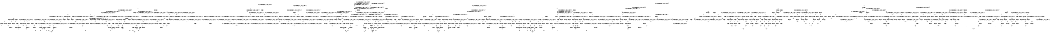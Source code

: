 digraph BCG {
size = "7, 10.5";
center = TRUE;
node [shape = circle];
0 [peripheries = 2];
0 -> 1 [label = "EX !0 !ATOMIC_EXCH_BRANCH (1, +1, TRUE, +0, 2, TRUE) !{0}"];
0 -> 2 [label = "EX !2 !ATOMIC_EXCH_BRANCH (1, +0, FALSE, +0, 3, TRUE) !{0}"];
0 -> 3 [label = "EX !1 !ATOMIC_EXCH_BRANCH (1, +0, TRUE, +0, 1, TRUE) !{0}"];
0 -> 4 [label = "EX !0 !ATOMIC_EXCH_BRANCH (1, +1, TRUE, +0, 2, TRUE) !{0}"];
1 -> 5 [label = "EX !2 !ATOMIC_EXCH_BRANCH (1, +0, FALSE, +0, 3, FALSE) !{0}"];
1 -> 6 [label = "EX !1 !ATOMIC_EXCH_BRANCH (1, +0, TRUE, +0, 1, FALSE) !{0}"];
1 -> 7 [label = "TERMINATE !0"];
2 -> 8 [label = "EX !0 !ATOMIC_EXCH_BRANCH (1, +1, TRUE, +0, 2, TRUE) !{0, 2}"];
2 -> 9 [label = "EX !1 !ATOMIC_EXCH_BRANCH (1, +0, TRUE, +0, 1, TRUE) !{0, 2}"];
2 -> 10 [label = "TERMINATE !2"];
2 -> 11 [label = "EX !0 !ATOMIC_EXCH_BRANCH (1, +1, TRUE, +0, 2, TRUE) !{0, 2}"];
3 -> 3 [label = "EX !1 !ATOMIC_EXCH_BRANCH (1, +0, TRUE, +0, 1, TRUE) !{0, 1}"];
3 -> 12 [label = "EX !0 !ATOMIC_EXCH_BRANCH (1, +1, TRUE, +0, 2, TRUE) !{0, 1}"];
3 -> 13 [label = "EX !2 !ATOMIC_EXCH_BRANCH (1, +0, FALSE, +0, 3, TRUE) !{0, 1}"];
3 -> 14 [label = "EX !0 !ATOMIC_EXCH_BRANCH (1, +1, TRUE, +0, 2, TRUE) !{0, 1}"];
4 -> 15 [label = "EX !2 !ATOMIC_EXCH_BRANCH (1, +0, FALSE, +0, 3, FALSE) !{0}"];
4 -> 16 [label = "EX !1 !ATOMIC_EXCH_BRANCH (1, +0, TRUE, +0, 1, FALSE) !{0}"];
4 -> 17 [label = "TERMINATE !0"];
5 -> 18 [label = "EX !2 !ATOMIC_EXCH_BRANCH (1, +1, TRUE, +0, 3, FALSE) !{0, 2}"];
5 -> 19 [label = "EX !1 !ATOMIC_EXCH_BRANCH (1, +0, TRUE, +0, 1, FALSE) !{0, 2}"];
5 -> 20 [label = "TERMINATE !0"];
6 -> 21 [label = "EX !2 !ATOMIC_EXCH_BRANCH (1, +0, FALSE, +0, 3, TRUE) !{0, 1}"];
6 -> 22 [label = "TERMINATE !0"];
6 -> 23 [label = "TERMINATE !1"];
7 -> 24 [label = "EX !1 !ATOMIC_EXCH_BRANCH (1, +0, TRUE, +0, 1, FALSE) !{1}"];
7 -> 25 [label = "EX !2 !ATOMIC_EXCH_BRANCH (1, +0, FALSE, +0, 3, FALSE) !{1}"];
7 -> 26 [label = "EX !1 !ATOMIC_EXCH_BRANCH (1, +0, TRUE, +0, 1, FALSE) !{1}"];
8 -> 27 [label = "EX !1 !ATOMIC_EXCH_BRANCH (1, +0, TRUE, +0, 1, FALSE) !{0, 2}"];
8 -> 28 [label = "TERMINATE !0"];
8 -> 29 [label = "TERMINATE !2"];
9 -> 9 [label = "EX !1 !ATOMIC_EXCH_BRANCH (1, +0, TRUE, +0, 1, TRUE) !{0, 1, 2}"];
9 -> 30 [label = "EX !0 !ATOMIC_EXCH_BRANCH (1, +1, TRUE, +0, 2, TRUE) !{0, 1, 2}"];
9 -> 31 [label = "TERMINATE !2"];
9 -> 32 [label = "EX !0 !ATOMIC_EXCH_BRANCH (1, +1, TRUE, +0, 2, TRUE) !{0, 1, 2}"];
10 -> 33 [label = "EX !0 !ATOMIC_EXCH_BRANCH (1, +1, TRUE, +0, 2, TRUE) !{0}"];
10 -> 34 [label = "EX !1 !ATOMIC_EXCH_BRANCH (1, +0, TRUE, +0, 1, TRUE) !{0}"];
10 -> 35 [label = "EX !0 !ATOMIC_EXCH_BRANCH (1, +1, TRUE, +0, 2, TRUE) !{0}"];
11 -> 36 [label = "EX !1 !ATOMIC_EXCH_BRANCH (1, +0, TRUE, +0, 1, FALSE) !{0, 2}"];
11 -> 37 [label = "TERMINATE !0"];
11 -> 38 [label = "TERMINATE !2"];
12 -> 6 [label = "EX !1 !ATOMIC_EXCH_BRANCH (1, +0, TRUE, +0, 1, FALSE) !{0, 1}"];
12 -> 39 [label = "EX !2 !ATOMIC_EXCH_BRANCH (1, +0, FALSE, +0, 3, FALSE) !{0, 1}"];
12 -> 40 [label = "TERMINATE !0"];
13 -> 9 [label = "EX !1 !ATOMIC_EXCH_BRANCH (1, +0, TRUE, +0, 1, TRUE) !{0, 1, 2}"];
13 -> 30 [label = "EX !0 !ATOMIC_EXCH_BRANCH (1, +1, TRUE, +0, 2, TRUE) !{0, 1, 2}"];
13 -> 31 [label = "TERMINATE !2"];
13 -> 32 [label = "EX !0 !ATOMIC_EXCH_BRANCH (1, +1, TRUE, +0, 2, TRUE) !{0, 1, 2}"];
14 -> 41 [label = "EX !1 !ATOMIC_EXCH_BRANCH (1, +0, TRUE, +0, 1, FALSE) !{0, 1}"];
14 -> 42 [label = "EX !1 !ATOMIC_EXCH_BRANCH (1, +0, TRUE, +0, 1, FALSE) !{0, 1}"];
14 -> 43 [label = "EX !2 !ATOMIC_EXCH_BRANCH (1, +0, FALSE, +0, 3, FALSE) !{0, 1}"];
14 -> 44 [label = "TERMINATE !0"];
15 -> 45 [label = "EX !2 !ATOMIC_EXCH_BRANCH (1, +1, TRUE, +0, 3, FALSE) !{0, 2}"];
15 -> 46 [label = "EX !1 !ATOMIC_EXCH_BRANCH (1, +0, TRUE, +0, 1, FALSE) !{0, 2}"];
15 -> 47 [label = "TERMINATE !0"];
16 -> 48 [label = "EX !2 !ATOMIC_EXCH_BRANCH (1, +0, FALSE, +0, 3, TRUE) !{0, 1}"];
16 -> 49 [label = "TERMINATE !0"];
16 -> 50 [label = "TERMINATE !1"];
17 -> 51 [label = "EX !1 !ATOMIC_EXCH_BRANCH (1, +0, TRUE, +0, 1, FALSE) !{1}"];
17 -> 52 [label = "EX !2 !ATOMIC_EXCH_BRANCH (1, +0, FALSE, +0, 3, FALSE) !{1}"];
18 -> 27 [label = "EX !1 !ATOMIC_EXCH_BRANCH (1, +0, TRUE, +0, 1, FALSE) !{0, 2}"];
18 -> 28 [label = "TERMINATE !0"];
18 -> 29 [label = "TERMINATE !2"];
19 -> 53 [label = "EX !2 !ATOMIC_EXCH_BRANCH (1, +1, TRUE, +0, 3, TRUE) !{0, 1, 2}"];
19 -> 54 [label = "TERMINATE !0"];
19 -> 55 [label = "TERMINATE !1"];
20 -> 56 [label = "EX !2 !ATOMIC_EXCH_BRANCH (1, +1, TRUE, +0, 3, FALSE) !{1, 2}"];
20 -> 57 [label = "EX !1 !ATOMIC_EXCH_BRANCH (1, +0, TRUE, +0, 1, FALSE) !{1, 2}"];
20 -> 58 [label = "EX !1 !ATOMIC_EXCH_BRANCH (1, +0, TRUE, +0, 1, FALSE) !{1, 2}"];
21 -> 59 [label = "TERMINATE !0"];
21 -> 60 [label = "TERMINATE !2"];
21 -> 61 [label = "TERMINATE !1"];
22 -> 62 [label = "EX !2 !ATOMIC_EXCH_BRANCH (1, +0, FALSE, +0, 3, TRUE) !{1}"];
22 -> 63 [label = "TERMINATE !1"];
23 -> 64 [label = "EX !2 !ATOMIC_EXCH_BRANCH (1, +0, FALSE, +0, 3, TRUE) !{0}"];
23 -> 65 [label = "TERMINATE !0"];
24 -> 62 [label = "EX !2 !ATOMIC_EXCH_BRANCH (1, +0, FALSE, +0, 3, TRUE) !{1}"];
24 -> 63 [label = "TERMINATE !1"];
25 -> 56 [label = "EX !2 !ATOMIC_EXCH_BRANCH (1, +1, TRUE, +0, 3, FALSE) !{1, 2}"];
25 -> 57 [label = "EX !1 !ATOMIC_EXCH_BRANCH (1, +0, TRUE, +0, 1, FALSE) !{1, 2}"];
25 -> 58 [label = "EX !1 !ATOMIC_EXCH_BRANCH (1, +0, TRUE, +0, 1, FALSE) !{1, 2}"];
26 -> 66 [label = "EX !2 !ATOMIC_EXCH_BRANCH (1, +0, FALSE, +0, 3, TRUE) !{1}"];
26 -> 67 [label = "TERMINATE !1"];
27 -> 59 [label = "TERMINATE !0"];
27 -> 60 [label = "TERMINATE !2"];
27 -> 61 [label = "TERMINATE !1"];
28 -> 68 [label = "EX !1 !ATOMIC_EXCH_BRANCH (1, +0, TRUE, +0, 1, FALSE) !{1, 2}"];
28 -> 69 [label = "TERMINATE !2"];
28 -> 70 [label = "EX !1 !ATOMIC_EXCH_BRANCH (1, +0, TRUE, +0, 1, FALSE) !{1, 2}"];
29 -> 71 [label = "EX !1 !ATOMIC_EXCH_BRANCH (1, +0, TRUE, +0, 1, FALSE) !{0}"];
29 -> 72 [label = "TERMINATE !0"];
30 -> 27 [label = "EX !1 !ATOMIC_EXCH_BRANCH (1, +0, TRUE, +0, 1, FALSE) !{0, 1, 2}"];
30 -> 73 [label = "TERMINATE !0"];
30 -> 74 [label = "TERMINATE !2"];
31 -> 34 [label = "EX !1 !ATOMIC_EXCH_BRANCH (1, +0, TRUE, +0, 1, TRUE) !{0, 1}"];
31 -> 75 [label = "EX !0 !ATOMIC_EXCH_BRANCH (1, +1, TRUE, +0, 2, TRUE) !{0, 1}"];
31 -> 76 [label = "EX !0 !ATOMIC_EXCH_BRANCH (1, +1, TRUE, +0, 2, TRUE) !{0, 1}"];
32 -> 77 [label = "EX !1 !ATOMIC_EXCH_BRANCH (1, +0, TRUE, +0, 1, FALSE) !{0, 1, 2}"];
32 -> 78 [label = "EX !1 !ATOMIC_EXCH_BRANCH (1, +0, TRUE, +0, 1, FALSE) !{0, 1, 2}"];
32 -> 79 [label = "TERMINATE !0"];
32 -> 80 [label = "TERMINATE !2"];
33 -> 71 [label = "EX !1 !ATOMIC_EXCH_BRANCH (1, +0, TRUE, +0, 1, FALSE) !{0}"];
33 -> 72 [label = "TERMINATE !0"];
34 -> 34 [label = "EX !1 !ATOMIC_EXCH_BRANCH (1, +0, TRUE, +0, 1, TRUE) !{0, 1}"];
34 -> 75 [label = "EX !0 !ATOMIC_EXCH_BRANCH (1, +1, TRUE, +0, 2, TRUE) !{0, 1}"];
34 -> 76 [label = "EX !0 !ATOMIC_EXCH_BRANCH (1, +1, TRUE, +0, 2, TRUE) !{0, 1}"];
35 -> 81 [label = "EX !1 !ATOMIC_EXCH_BRANCH (1, +0, TRUE, +0, 1, FALSE) !{0}"];
35 -> 82 [label = "TERMINATE !0"];
36 -> 83 [label = "TERMINATE !0"];
36 -> 84 [label = "TERMINATE !2"];
36 -> 85 [label = "TERMINATE !1"];
37 -> 86 [label = "EX !1 !ATOMIC_EXCH_BRANCH (1, +0, TRUE, +0, 1, FALSE) !{1, 2}"];
37 -> 87 [label = "TERMINATE !2"];
38 -> 88 [label = "EX !1 !ATOMIC_EXCH_BRANCH (1, +0, TRUE, +0, 1, FALSE) !{0}"];
38 -> 89 [label = "TERMINATE !0"];
39 -> 19 [label = "EX !1 !ATOMIC_EXCH_BRANCH (1, +0, TRUE, +0, 1, FALSE) !{0, 1, 2}"];
39 -> 90 [label = "EX !2 !ATOMIC_EXCH_BRANCH (1, +1, TRUE, +0, 3, FALSE) !{0, 1, 2}"];
39 -> 91 [label = "TERMINATE !0"];
40 -> 24 [label = "EX !1 !ATOMIC_EXCH_BRANCH (1, +0, TRUE, +0, 1, FALSE) !{1}"];
40 -> 92 [label = "EX !2 !ATOMIC_EXCH_BRANCH (1, +0, FALSE, +0, 3, FALSE) !{1}"];
40 -> 26 [label = "EX !1 !ATOMIC_EXCH_BRANCH (1, +0, TRUE, +0, 1, FALSE) !{1}"];
41 -> 93 [label = "EX !2 !ATOMIC_EXCH_BRANCH (1, +0, FALSE, +0, 3, TRUE) !{0, 1}"];
41 -> 94 [label = "TERMINATE !0"];
41 -> 95 [label = "TERMINATE !1"];
42 -> 96 [label = "EX !2 !ATOMIC_EXCH_BRANCH (1, +0, FALSE, +0, 3, TRUE) !{0, 1}"];
42 -> 97 [label = "TERMINATE !0"];
42 -> 98 [label = "TERMINATE !1"];
43 -> 99 [label = "EX !1 !ATOMIC_EXCH_BRANCH (1, +0, TRUE, +0, 1, FALSE) !{0, 1, 2}"];
43 -> 100 [label = "EX !2 !ATOMIC_EXCH_BRANCH (1, +1, TRUE, +0, 3, FALSE) !{0, 1, 2}"];
43 -> 101 [label = "TERMINATE !0"];
44 -> 102 [label = "EX !1 !ATOMIC_EXCH_BRANCH (1, +0, TRUE, +0, 1, FALSE) !{1}"];
44 -> 103 [label = "EX !2 !ATOMIC_EXCH_BRANCH (1, +0, FALSE, +0, 3, FALSE) !{1}"];
45 -> 104 [label = "EX !1 !ATOMIC_EXCH_BRANCH (1, +0, TRUE, +0, 1, FALSE) !{0, 2}"];
45 -> 105 [label = "TERMINATE !0"];
45 -> 106 [label = "TERMINATE !2"];
46 -> 107 [label = "EX !2 !ATOMIC_EXCH_BRANCH (1, +1, TRUE, +0, 3, TRUE) !{0, 1, 2}"];
46 -> 108 [label = "TERMINATE !0"];
46 -> 109 [label = "TERMINATE !1"];
47 -> 110 [label = "EX !2 !ATOMIC_EXCH_BRANCH (1, +1, TRUE, +0, 3, FALSE) !{1, 2}"];
47 -> 111 [label = "EX !1 !ATOMIC_EXCH_BRANCH (1, +0, TRUE, +0, 1, FALSE) !{1, 2}"];
48 -> 112 [label = "TERMINATE !0"];
48 -> 113 [label = "TERMINATE !2"];
48 -> 114 [label = "TERMINATE !1"];
49 -> 115 [label = "EX !2 !ATOMIC_EXCH_BRANCH (1, +0, FALSE, +0, 3, TRUE) !{1}"];
49 -> 116 [label = "TERMINATE !1"];
50 -> 117 [label = "EX !2 !ATOMIC_EXCH_BRANCH (1, +0, FALSE, +0, 3, TRUE) !{0}"];
50 -> 118 [label = "TERMINATE !0"];
51 -> 115 [label = "EX !2 !ATOMIC_EXCH_BRANCH (1, +0, FALSE, +0, 3, TRUE) !{1}"];
51 -> 116 [label = "TERMINATE !1"];
52 -> 110 [label = "EX !2 !ATOMIC_EXCH_BRANCH (1, +1, TRUE, +0, 3, FALSE) !{1, 2}"];
52 -> 111 [label = "EX !1 !ATOMIC_EXCH_BRANCH (1, +0, TRUE, +0, 1, FALSE) !{1, 2}"];
53 -> 119 [label = "TERMINATE !0"];
53 -> 120 [label = "TERMINATE !2"];
53 -> 121 [label = "TERMINATE !1"];
54 -> 122 [label = "EX !2 !ATOMIC_EXCH_BRANCH (1, +1, TRUE, +0, 3, TRUE) !{1, 2}"];
54 -> 123 [label = "TERMINATE !1"];
55 -> 124 [label = "EX !2 !ATOMIC_EXCH_BRANCH (1, +1, TRUE, +0, 3, TRUE) !{0, 2}"];
55 -> 125 [label = "TERMINATE !0"];
56 -> 68 [label = "EX !1 !ATOMIC_EXCH_BRANCH (1, +0, TRUE, +0, 1, FALSE) !{1, 2}"];
56 -> 69 [label = "TERMINATE !2"];
56 -> 70 [label = "EX !1 !ATOMIC_EXCH_BRANCH (1, +0, TRUE, +0, 1, FALSE) !{1, 2}"];
57 -> 122 [label = "EX !2 !ATOMIC_EXCH_BRANCH (1, +1, TRUE, +0, 3, TRUE) !{1, 2}"];
57 -> 123 [label = "TERMINATE !1"];
58 -> 126 [label = "EX !2 !ATOMIC_EXCH_BRANCH (1, +1, TRUE, +0, 3, TRUE) !{1, 2}"];
58 -> 127 [label = "EX !2 !ATOMIC_EXCH_BRANCH (1, +1, TRUE, +0, 3, TRUE) !{1, 2}"];
58 -> 128 [label = "TERMINATE !1"];
59 -> 129 [label = "TERMINATE !2"];
59 -> 130 [label = "TERMINATE !1"];
60 -> 131 [label = "TERMINATE !0"];
60 -> 132 [label = "TERMINATE !1"];
61 -> 133 [label = "TERMINATE !0"];
61 -> 134 [label = "TERMINATE !2"];
62 -> 129 [label = "TERMINATE !2"];
62 -> 130 [label = "TERMINATE !1"];
63 -> 135 [label = "EX !2 !ATOMIC_EXCH_BRANCH (1, +0, FALSE, +0, 3, TRUE) !{2}"];
63 -> 136 [label = "EX !2 !ATOMIC_EXCH_BRANCH (1, +0, FALSE, +0, 3, TRUE) !{2}"];
64 -> 133 [label = "TERMINATE !0"];
64 -> 134 [label = "TERMINATE !2"];
65 -> 137 [label = "EX !2 !ATOMIC_EXCH_BRANCH (1, +0, FALSE, +0, 3, TRUE) !{1, 2}"];
66 -> 138 [label = "TERMINATE !2"];
66 -> 139 [label = "TERMINATE !1"];
67 -> 140 [label = "EX !2 !ATOMIC_EXCH_BRANCH (1, +0, FALSE, +0, 3, TRUE) !{2}"];
68 -> 129 [label = "TERMINATE !2"];
68 -> 130 [label = "TERMINATE !1"];
69 -> 141 [label = "EX !1 !ATOMIC_EXCH_BRANCH (1, +0, TRUE, +0, 1, FALSE) !{1}"];
69 -> 142 [label = "EX !1 !ATOMIC_EXCH_BRANCH (1, +0, TRUE, +0, 1, FALSE) !{1}"];
70 -> 143 [label = "TERMINATE !2"];
70 -> 144 [label = "TERMINATE !1"];
71 -> 131 [label = "TERMINATE !0"];
71 -> 132 [label = "TERMINATE !1"];
72 -> 141 [label = "EX !1 !ATOMIC_EXCH_BRANCH (1, +0, TRUE, +0, 1, FALSE) !{1}"];
72 -> 142 [label = "EX !1 !ATOMIC_EXCH_BRANCH (1, +0, TRUE, +0, 1, FALSE) !{1}"];
73 -> 68 [label = "EX !1 !ATOMIC_EXCH_BRANCH (1, +0, TRUE, +0, 1, FALSE) !{1, 2}"];
73 -> 145 [label = "TERMINATE !2"];
73 -> 70 [label = "EX !1 !ATOMIC_EXCH_BRANCH (1, +0, TRUE, +0, 1, FALSE) !{1, 2}"];
74 -> 71 [label = "EX !1 !ATOMIC_EXCH_BRANCH (1, +0, TRUE, +0, 1, FALSE) !{0, 1}"];
74 -> 146 [label = "TERMINATE !0"];
75 -> 71 [label = "EX !1 !ATOMIC_EXCH_BRANCH (1, +0, TRUE, +0, 1, FALSE) !{0, 1}"];
75 -> 146 [label = "TERMINATE !0"];
76 -> 147 [label = "EX !1 !ATOMIC_EXCH_BRANCH (1, +0, TRUE, +0, 1, FALSE) !{0, 1}"];
76 -> 148 [label = "EX !1 !ATOMIC_EXCH_BRANCH (1, +0, TRUE, +0, 1, FALSE) !{0, 1}"];
76 -> 149 [label = "TERMINATE !0"];
77 -> 150 [label = "TERMINATE !0"];
77 -> 151 [label = "TERMINATE !2"];
77 -> 152 [label = "TERMINATE !1"];
78 -> 153 [label = "TERMINATE !0"];
78 -> 154 [label = "TERMINATE !2"];
78 -> 155 [label = "TERMINATE !1"];
79 -> 156 [label = "EX !1 !ATOMIC_EXCH_BRANCH (1, +0, TRUE, +0, 1, FALSE) !{1, 2}"];
79 -> 157 [label = "TERMINATE !2"];
80 -> 158 [label = "EX !1 !ATOMIC_EXCH_BRANCH (1, +0, TRUE, +0, 1, FALSE) !{0, 1}"];
80 -> 159 [label = "TERMINATE !0"];
81 -> 160 [label = "TERMINATE !0"];
81 -> 161 [label = "TERMINATE !1"];
82 -> 162 [label = "EX !1 !ATOMIC_EXCH_BRANCH (1, +0, TRUE, +0, 1, FALSE) !{1}"];
83 -> 163 [label = "TERMINATE !2"];
83 -> 164 [label = "TERMINATE !1"];
84 -> 165 [label = "TERMINATE !0"];
84 -> 166 [label = "TERMINATE !1"];
85 -> 167 [label = "TERMINATE !0"];
85 -> 168 [label = "TERMINATE !2"];
86 -> 163 [label = "TERMINATE !2"];
86 -> 164 [label = "TERMINATE !1"];
87 -> 169 [label = "EX !1 !ATOMIC_EXCH_BRANCH (1, +0, TRUE, +0, 1, FALSE) !{1}"];
88 -> 165 [label = "TERMINATE !0"];
88 -> 166 [label = "TERMINATE !1"];
89 -> 169 [label = "EX !1 !ATOMIC_EXCH_BRANCH (1, +0, TRUE, +0, 1, FALSE) !{1}"];
90 -> 27 [label = "EX !1 !ATOMIC_EXCH_BRANCH (1, +0, TRUE, +0, 1, FALSE) !{0, 1, 2}"];
90 -> 73 [label = "TERMINATE !0"];
90 -> 74 [label = "TERMINATE !2"];
91 -> 57 [label = "EX !1 !ATOMIC_EXCH_BRANCH (1, +0, TRUE, +0, 1, FALSE) !{1, 2}"];
91 -> 170 [label = "EX !2 !ATOMIC_EXCH_BRANCH (1, +1, TRUE, +0, 3, FALSE) !{1, 2}"];
91 -> 58 [label = "EX !1 !ATOMIC_EXCH_BRANCH (1, +0, TRUE, +0, 1, FALSE) !{1, 2}"];
92 -> 57 [label = "EX !1 !ATOMIC_EXCH_BRANCH (1, +0, TRUE, +0, 1, FALSE) !{1, 2}"];
92 -> 170 [label = "EX !2 !ATOMIC_EXCH_BRANCH (1, +1, TRUE, +0, 3, FALSE) !{1, 2}"];
92 -> 58 [label = "EX !1 !ATOMIC_EXCH_BRANCH (1, +0, TRUE, +0, 1, FALSE) !{1, 2}"];
93 -> 171 [label = "TERMINATE !0"];
93 -> 172 [label = "TERMINATE !2"];
93 -> 173 [label = "TERMINATE !1"];
94 -> 174 [label = "EX !2 !ATOMIC_EXCH_BRANCH (1, +0, FALSE, +0, 3, TRUE) !{1}"];
94 -> 175 [label = "TERMINATE !1"];
95 -> 176 [label = "EX !2 !ATOMIC_EXCH_BRANCH (1, +0, FALSE, +0, 3, TRUE) !{0}"];
95 -> 177 [label = "TERMINATE !0"];
96 -> 178 [label = "TERMINATE !0"];
96 -> 179 [label = "TERMINATE !2"];
96 -> 180 [label = "TERMINATE !1"];
97 -> 181 [label = "EX !2 !ATOMIC_EXCH_BRANCH (1, +0, FALSE, +0, 3, TRUE) !{1}"];
97 -> 182 [label = "TERMINATE !1"];
98 -> 183 [label = "EX !2 !ATOMIC_EXCH_BRANCH (1, +0, FALSE, +0, 3, TRUE) !{0}"];
98 -> 184 [label = "TERMINATE !0"];
99 -> 185 [label = "EX !2 !ATOMIC_EXCH_BRANCH (1, +1, TRUE, +0, 3, TRUE) !{0, 1, 2}"];
99 -> 186 [label = "TERMINATE !0"];
99 -> 187 [label = "TERMINATE !1"];
100 -> 188 [label = "EX !1 !ATOMIC_EXCH_BRANCH (1, +0, TRUE, +0, 1, FALSE) !{0, 1, 2}"];
100 -> 189 [label = "TERMINATE !0"];
100 -> 190 [label = "TERMINATE !2"];
101 -> 191 [label = "EX !1 !ATOMIC_EXCH_BRANCH (1, +0, TRUE, +0, 1, FALSE) !{1, 2}"];
101 -> 192 [label = "EX !2 !ATOMIC_EXCH_BRANCH (1, +1, TRUE, +0, 3, FALSE) !{1, 2}"];
102 -> 181 [label = "EX !2 !ATOMIC_EXCH_BRANCH (1, +0, FALSE, +0, 3, TRUE) !{1}"];
102 -> 182 [label = "TERMINATE !1"];
103 -> 191 [label = "EX !1 !ATOMIC_EXCH_BRANCH (1, +0, TRUE, +0, 1, FALSE) !{1, 2}"];
103 -> 192 [label = "EX !2 !ATOMIC_EXCH_BRANCH (1, +1, TRUE, +0, 3, FALSE) !{1, 2}"];
104 -> 112 [label = "TERMINATE !0"];
104 -> 113 [label = "TERMINATE !2"];
104 -> 114 [label = "TERMINATE !1"];
105 -> 193 [label = "EX !1 !ATOMIC_EXCH_BRANCH (1, +0, TRUE, +0, 1, FALSE) !{1, 2}"];
105 -> 194 [label = "TERMINATE !2"];
106 -> 81 [label = "EX !1 !ATOMIC_EXCH_BRANCH (1, +0, TRUE, +0, 1, FALSE) !{0}"];
106 -> 82 [label = "TERMINATE !0"];
107 -> 195 [label = "TERMINATE !0"];
107 -> 196 [label = "TERMINATE !2"];
107 -> 197 [label = "TERMINATE !1"];
108 -> 198 [label = "EX !2 !ATOMIC_EXCH_BRANCH (1, +1, TRUE, +0, 3, TRUE) !{1, 2}"];
108 -> 199 [label = "TERMINATE !1"];
109 -> 200 [label = "EX !2 !ATOMIC_EXCH_BRANCH (1, +1, TRUE, +0, 3, TRUE) !{0, 2}"];
109 -> 201 [label = "TERMINATE !0"];
110 -> 193 [label = "EX !1 !ATOMIC_EXCH_BRANCH (1, +0, TRUE, +0, 1, FALSE) !{1, 2}"];
110 -> 194 [label = "TERMINATE !2"];
111 -> 198 [label = "EX !2 !ATOMIC_EXCH_BRANCH (1, +1, TRUE, +0, 3, TRUE) !{1, 2}"];
111 -> 199 [label = "TERMINATE !1"];
112 -> 202 [label = "TERMINATE !2"];
112 -> 203 [label = "TERMINATE !1"];
113 -> 160 [label = "TERMINATE !0"];
113 -> 161 [label = "TERMINATE !1"];
114 -> 204 [label = "TERMINATE !0"];
114 -> 205 [label = "TERMINATE !2"];
115 -> 202 [label = "TERMINATE !2"];
115 -> 203 [label = "TERMINATE !1"];
116 -> 206 [label = "EX !2 !ATOMIC_EXCH_BRANCH (1, +0, FALSE, +0, 3, TRUE) !{2}"];
117 -> 204 [label = "TERMINATE !0"];
117 -> 205 [label = "TERMINATE !2"];
118 -> 207 [label = "EX !2 !ATOMIC_EXCH_BRANCH (1, +0, FALSE, +0, 3, TRUE) !{1, 2}"];
119 -> 208 [label = "TERMINATE !2"];
119 -> 209 [label = "TERMINATE !1"];
120 -> 210 [label = "TERMINATE !0"];
120 -> 211 [label = "TERMINATE !1"];
121 -> 212 [label = "TERMINATE !0"];
121 -> 213 [label = "TERMINATE !2"];
122 -> 208 [label = "TERMINATE !2"];
122 -> 209 [label = "TERMINATE !1"];
123 -> 214 [label = "EX !2 !ATOMIC_EXCH_BRANCH (1, +1, TRUE, +0, 3, TRUE) !{2}"];
123 -> 215 [label = "EX !2 !ATOMIC_EXCH_BRANCH (1, +1, TRUE, +0, 3, TRUE) !{2}"];
124 -> 212 [label = "TERMINATE !0"];
124 -> 213 [label = "TERMINATE !2"];
125 -> 216 [label = "EX !2 !ATOMIC_EXCH_BRANCH (1, +1, TRUE, +0, 3, TRUE) !{1, 2}"];
126 -> 217 [label = "TERMINATE !2"];
126 -> 218 [label = "TERMINATE !1"];
127 -> 219 [label = "TERMINATE !2"];
127 -> 220 [label = "TERMINATE !1"];
128 -> 221 [label = "EX !2 !ATOMIC_EXCH_BRANCH (1, +1, TRUE, +0, 3, TRUE) !{2}"];
129 -> 222 [label = "TERMINATE !1"];
130 -> 223 [label = "TERMINATE !2"];
131 -> 222 [label = "TERMINATE !1"];
132 -> 224 [label = "TERMINATE !0"];
133 -> 225 [label = "TERMINATE !2"];
134 -> 224 [label = "TERMINATE !0"];
135 -> 223 [label = "TERMINATE !2"];
136 -> 226 [label = "TERMINATE !2"];
137 -> 225 [label = "TERMINATE !2"];
138 -> 227 [label = "TERMINATE !1"];
139 -> 228 [label = "TERMINATE !2"];
140 -> 228 [label = "TERMINATE !2"];
141 -> 222 [label = "TERMINATE !1"];
142 -> 227 [label = "TERMINATE !1"];
143 -> 229 [label = "TERMINATE !1"];
144 -> 230 [label = "TERMINATE !2"];
145 -> 141 [label = "EX !1 !ATOMIC_EXCH_BRANCH (1, +0, TRUE, +0, 1, FALSE) !{1}"];
145 -> 142 [label = "EX !1 !ATOMIC_EXCH_BRANCH (1, +0, TRUE, +0, 1, FALSE) !{1}"];
146 -> 141 [label = "EX !1 !ATOMIC_EXCH_BRANCH (1, +0, TRUE, +0, 1, FALSE) !{1}"];
146 -> 142 [label = "EX !1 !ATOMIC_EXCH_BRANCH (1, +0, TRUE, +0, 1, FALSE) !{1}"];
147 -> 231 [label = "TERMINATE !0"];
147 -> 232 [label = "TERMINATE !1"];
148 -> 233 [label = "TERMINATE !0"];
148 -> 234 [label = "TERMINATE !1"];
149 -> 235 [label = "EX !1 !ATOMIC_EXCH_BRANCH (1, +0, TRUE, +0, 1, FALSE) !{1}"];
150 -> 236 [label = "TERMINATE !2"];
150 -> 237 [label = "TERMINATE !1"];
151 -> 238 [label = "TERMINATE !0"];
151 -> 239 [label = "TERMINATE !1"];
152 -> 240 [label = "TERMINATE !0"];
152 -> 241 [label = "TERMINATE !2"];
153 -> 242 [label = "TERMINATE !2"];
153 -> 243 [label = "TERMINATE !1"];
154 -> 244 [label = "TERMINATE !0"];
154 -> 245 [label = "TERMINATE !1"];
155 -> 246 [label = "TERMINATE !0"];
155 -> 247 [label = "TERMINATE !2"];
156 -> 242 [label = "TERMINATE !2"];
156 -> 243 [label = "TERMINATE !1"];
157 -> 248 [label = "EX !1 !ATOMIC_EXCH_BRANCH (1, +0, TRUE, +0, 1, FALSE) !{1}"];
158 -> 244 [label = "TERMINATE !0"];
158 -> 245 [label = "TERMINATE !1"];
159 -> 248 [label = "EX !1 !ATOMIC_EXCH_BRANCH (1, +0, TRUE, +0, 1, FALSE) !{1}"];
160 -> 249 [label = "TERMINATE !1"];
161 -> 250 [label = "TERMINATE !0"];
162 -> 249 [label = "TERMINATE !1"];
163 -> 251 [label = "TERMINATE !1"];
164 -> 252 [label = "TERMINATE !2"];
165 -> 251 [label = "TERMINATE !1"];
166 -> 253 [label = "TERMINATE !0"];
167 -> 254 [label = "TERMINATE !2"];
168 -> 253 [label = "TERMINATE !0"];
169 -> 251 [label = "TERMINATE !1"];
170 -> 68 [label = "EX !1 !ATOMIC_EXCH_BRANCH (1, +0, TRUE, +0, 1, FALSE) !{1, 2}"];
170 -> 145 [label = "TERMINATE !2"];
170 -> 70 [label = "EX !1 !ATOMIC_EXCH_BRANCH (1, +0, TRUE, +0, 1, FALSE) !{1, 2}"];
171 -> 255 [label = "TERMINATE !2"];
171 -> 256 [label = "TERMINATE !1"];
172 -> 231 [label = "TERMINATE !0"];
172 -> 232 [label = "TERMINATE !1"];
173 -> 257 [label = "TERMINATE !0"];
173 -> 258 [label = "TERMINATE !2"];
174 -> 255 [label = "TERMINATE !2"];
174 -> 256 [label = "TERMINATE !1"];
175 -> 259 [label = "EX !2 !ATOMIC_EXCH_BRANCH (1, +0, FALSE, +0, 3, TRUE) !{2}"];
176 -> 257 [label = "TERMINATE !0"];
176 -> 258 [label = "TERMINATE !2"];
177 -> 260 [label = "EX !2 !ATOMIC_EXCH_BRANCH (1, +0, FALSE, +0, 3, TRUE) !{1, 2}"];
178 -> 261 [label = "TERMINATE !2"];
178 -> 262 [label = "TERMINATE !1"];
179 -> 233 [label = "TERMINATE !0"];
179 -> 234 [label = "TERMINATE !1"];
180 -> 263 [label = "TERMINATE !0"];
180 -> 264 [label = "TERMINATE !2"];
181 -> 261 [label = "TERMINATE !2"];
181 -> 262 [label = "TERMINATE !1"];
182 -> 265 [label = "EX !2 !ATOMIC_EXCH_BRANCH (1, +0, FALSE, +0, 3, TRUE) !{2}"];
183 -> 263 [label = "TERMINATE !0"];
183 -> 264 [label = "TERMINATE !2"];
184 -> 266 [label = "EX !2 !ATOMIC_EXCH_BRANCH (1, +0, FALSE, +0, 3, TRUE) !{1, 2}"];
185 -> 267 [label = "TERMINATE !0"];
185 -> 268 [label = "TERMINATE !2"];
185 -> 269 [label = "TERMINATE !1"];
186 -> 270 [label = "EX !2 !ATOMIC_EXCH_BRANCH (1, +1, TRUE, +0, 3, TRUE) !{1, 2}"];
186 -> 271 [label = "TERMINATE !1"];
187 -> 272 [label = "EX !2 !ATOMIC_EXCH_BRANCH (1, +1, TRUE, +0, 3, TRUE) !{0, 2}"];
187 -> 273 [label = "TERMINATE !0"];
188 -> 178 [label = "TERMINATE !0"];
188 -> 179 [label = "TERMINATE !2"];
188 -> 180 [label = "TERMINATE !1"];
189 -> 274 [label = "EX !1 !ATOMIC_EXCH_BRANCH (1, +0, TRUE, +0, 1, FALSE) !{1, 2}"];
189 -> 275 [label = "TERMINATE !2"];
190 -> 147 [label = "EX !1 !ATOMIC_EXCH_BRANCH (1, +0, TRUE, +0, 1, FALSE) !{0, 1}"];
190 -> 148 [label = "EX !1 !ATOMIC_EXCH_BRANCH (1, +0, TRUE, +0, 1, FALSE) !{0, 1}"];
190 -> 149 [label = "TERMINATE !0"];
191 -> 270 [label = "EX !2 !ATOMIC_EXCH_BRANCH (1, +1, TRUE, +0, 3, TRUE) !{1, 2}"];
191 -> 271 [label = "TERMINATE !1"];
192 -> 274 [label = "EX !1 !ATOMIC_EXCH_BRANCH (1, +0, TRUE, +0, 1, FALSE) !{1, 2}"];
192 -> 275 [label = "TERMINATE !2"];
193 -> 202 [label = "TERMINATE !2"];
193 -> 203 [label = "TERMINATE !1"];
194 -> 162 [label = "EX !1 !ATOMIC_EXCH_BRANCH (1, +0, TRUE, +0, 1, FALSE) !{1}"];
195 -> 276 [label = "TERMINATE !2"];
195 -> 277 [label = "TERMINATE !1"];
196 -> 278 [label = "TERMINATE !0"];
196 -> 279 [label = "TERMINATE !1"];
197 -> 280 [label = "TERMINATE !0"];
197 -> 281 [label = "TERMINATE !2"];
198 -> 276 [label = "TERMINATE !2"];
198 -> 277 [label = "TERMINATE !1"];
199 -> 282 [label = "EX !2 !ATOMIC_EXCH_BRANCH (1, +1, TRUE, +0, 3, TRUE) !{2}"];
200 -> 280 [label = "TERMINATE !0"];
200 -> 281 [label = "TERMINATE !2"];
201 -> 283 [label = "EX !2 !ATOMIC_EXCH_BRANCH (1, +1, TRUE, +0, 3, TRUE) !{1, 2}"];
202 -> 249 [label = "TERMINATE !1"];
203 -> 284 [label = "TERMINATE !2"];
204 -> 285 [label = "TERMINATE !2"];
205 -> 250 [label = "TERMINATE !0"];
206 -> 284 [label = "TERMINATE !2"];
207 -> 285 [label = "TERMINATE !2"];
208 -> 286 [label = "TERMINATE !1"];
209 -> 287 [label = "TERMINATE !2"];
210 -> 286 [label = "TERMINATE !1"];
211 -> 288 [label = "TERMINATE !0"];
212 -> 289 [label = "TERMINATE !2"];
213 -> 288 [label = "TERMINATE !0"];
214 -> 287 [label = "TERMINATE !2"];
215 -> 290 [label = "TERMINATE !2"];
216 -> 289 [label = "TERMINATE !2"];
217 -> 291 [label = "TERMINATE !1"];
218 -> 292 [label = "TERMINATE !2"];
219 -> 293 [label = "TERMINATE !1"];
220 -> 294 [label = "TERMINATE !2"];
221 -> 294 [label = "TERMINATE !2"];
222 -> 295 [label = "exit"];
223 -> 295 [label = "exit"];
224 -> 295 [label = "exit"];
225 -> 295 [label = "exit"];
226 -> 296 [label = "exit"];
227 -> 297 [label = "exit"];
228 -> 297 [label = "exit"];
229 -> 298 [label = "exit"];
230 -> 298 [label = "exit"];
231 -> 299 [label = "TERMINATE !1"];
232 -> 300 [label = "TERMINATE !0"];
233 -> 301 [label = "TERMINATE !1"];
234 -> 302 [label = "TERMINATE !0"];
235 -> 301 [label = "TERMINATE !1"];
236 -> 303 [label = "TERMINATE !1"];
237 -> 304 [label = "TERMINATE !2"];
238 -> 303 [label = "TERMINATE !1"];
239 -> 305 [label = "TERMINATE !0"];
240 -> 306 [label = "TERMINATE !2"];
241 -> 305 [label = "TERMINATE !0"];
242 -> 307 [label = "TERMINATE !1"];
243 -> 308 [label = "TERMINATE !2"];
244 -> 307 [label = "TERMINATE !1"];
245 -> 309 [label = "TERMINATE !0"];
246 -> 310 [label = "TERMINATE !2"];
247 -> 309 [label = "TERMINATE !0"];
248 -> 307 [label = "TERMINATE !1"];
249 -> 311 [label = "exit"];
250 -> 311 [label = "exit"];
251 -> 312 [label = "exit"];
252 -> 312 [label = "exit"];
253 -> 312 [label = "exit"];
254 -> 312 [label = "exit"];
255 -> 299 [label = "TERMINATE !1"];
256 -> 313 [label = "TERMINATE !2"];
257 -> 314 [label = "TERMINATE !2"];
258 -> 300 [label = "TERMINATE !0"];
259 -> 313 [label = "TERMINATE !2"];
260 -> 314 [label = "TERMINATE !2"];
261 -> 301 [label = "TERMINATE !1"];
262 -> 315 [label = "TERMINATE !2"];
263 -> 316 [label = "TERMINATE !2"];
264 -> 302 [label = "TERMINATE !0"];
265 -> 315 [label = "TERMINATE !2"];
266 -> 316 [label = "TERMINATE !2"];
267 -> 317 [label = "TERMINATE !2"];
267 -> 318 [label = "TERMINATE !1"];
268 -> 319 [label = "TERMINATE !0"];
268 -> 320 [label = "TERMINATE !1"];
269 -> 321 [label = "TERMINATE !0"];
269 -> 322 [label = "TERMINATE !2"];
270 -> 317 [label = "TERMINATE !2"];
270 -> 318 [label = "TERMINATE !1"];
271 -> 323 [label = "EX !2 !ATOMIC_EXCH_BRANCH (1, +1, TRUE, +0, 3, TRUE) !{2}"];
272 -> 321 [label = "TERMINATE !0"];
272 -> 322 [label = "TERMINATE !2"];
273 -> 324 [label = "EX !2 !ATOMIC_EXCH_BRANCH (1, +1, TRUE, +0, 3, TRUE) !{1, 2}"];
274 -> 261 [label = "TERMINATE !2"];
274 -> 262 [label = "TERMINATE !1"];
275 -> 235 [label = "EX !1 !ATOMIC_EXCH_BRANCH (1, +0, TRUE, +0, 1, FALSE) !{1}"];
276 -> 325 [label = "TERMINATE !1"];
277 -> 326 [label = "TERMINATE !2"];
278 -> 325 [label = "TERMINATE !1"];
279 -> 327 [label = "TERMINATE !0"];
280 -> 328 [label = "TERMINATE !2"];
281 -> 327 [label = "TERMINATE !0"];
282 -> 326 [label = "TERMINATE !2"];
283 -> 328 [label = "TERMINATE !2"];
284 -> 311 [label = "exit"];
285 -> 311 [label = "exit"];
286 -> 295 [label = "exit"];
287 -> 295 [label = "exit"];
288 -> 295 [label = "exit"];
289 -> 295 [label = "exit"];
290 -> 296 [label = "exit"];
291 -> 329 [label = "exit"];
292 -> 329 [label = "exit"];
293 -> 298 [label = "exit"];
294 -> 298 [label = "exit"];
299 -> 330 [label = "exit"];
300 -> 330 [label = "exit"];
301 -> 331 [label = "exit"];
302 -> 331 [label = "exit"];
303 -> 332 [label = "exit"];
304 -> 332 [label = "exit"];
305 -> 332 [label = "exit"];
306 -> 332 [label = "exit"];
307 -> 333 [label = "exit"];
308 -> 333 [label = "exit"];
309 -> 333 [label = "exit"];
310 -> 333 [label = "exit"];
313 -> 330 [label = "exit"];
314 -> 330 [label = "exit"];
315 -> 331 [label = "exit"];
316 -> 331 [label = "exit"];
317 -> 334 [label = "TERMINATE !1"];
318 -> 335 [label = "TERMINATE !2"];
319 -> 334 [label = "TERMINATE !1"];
320 -> 336 [label = "TERMINATE !0"];
321 -> 337 [label = "TERMINATE !2"];
322 -> 336 [label = "TERMINATE !0"];
323 -> 335 [label = "TERMINATE !2"];
324 -> 337 [label = "TERMINATE !2"];
325 -> 311 [label = "exit"];
326 -> 311 [label = "exit"];
327 -> 311 [label = "exit"];
328 -> 311 [label = "exit"];
334 -> 331 [label = "exit"];
335 -> 331 [label = "exit"];
336 -> 331 [label = "exit"];
337 -> 331 [label = "exit"];
}

